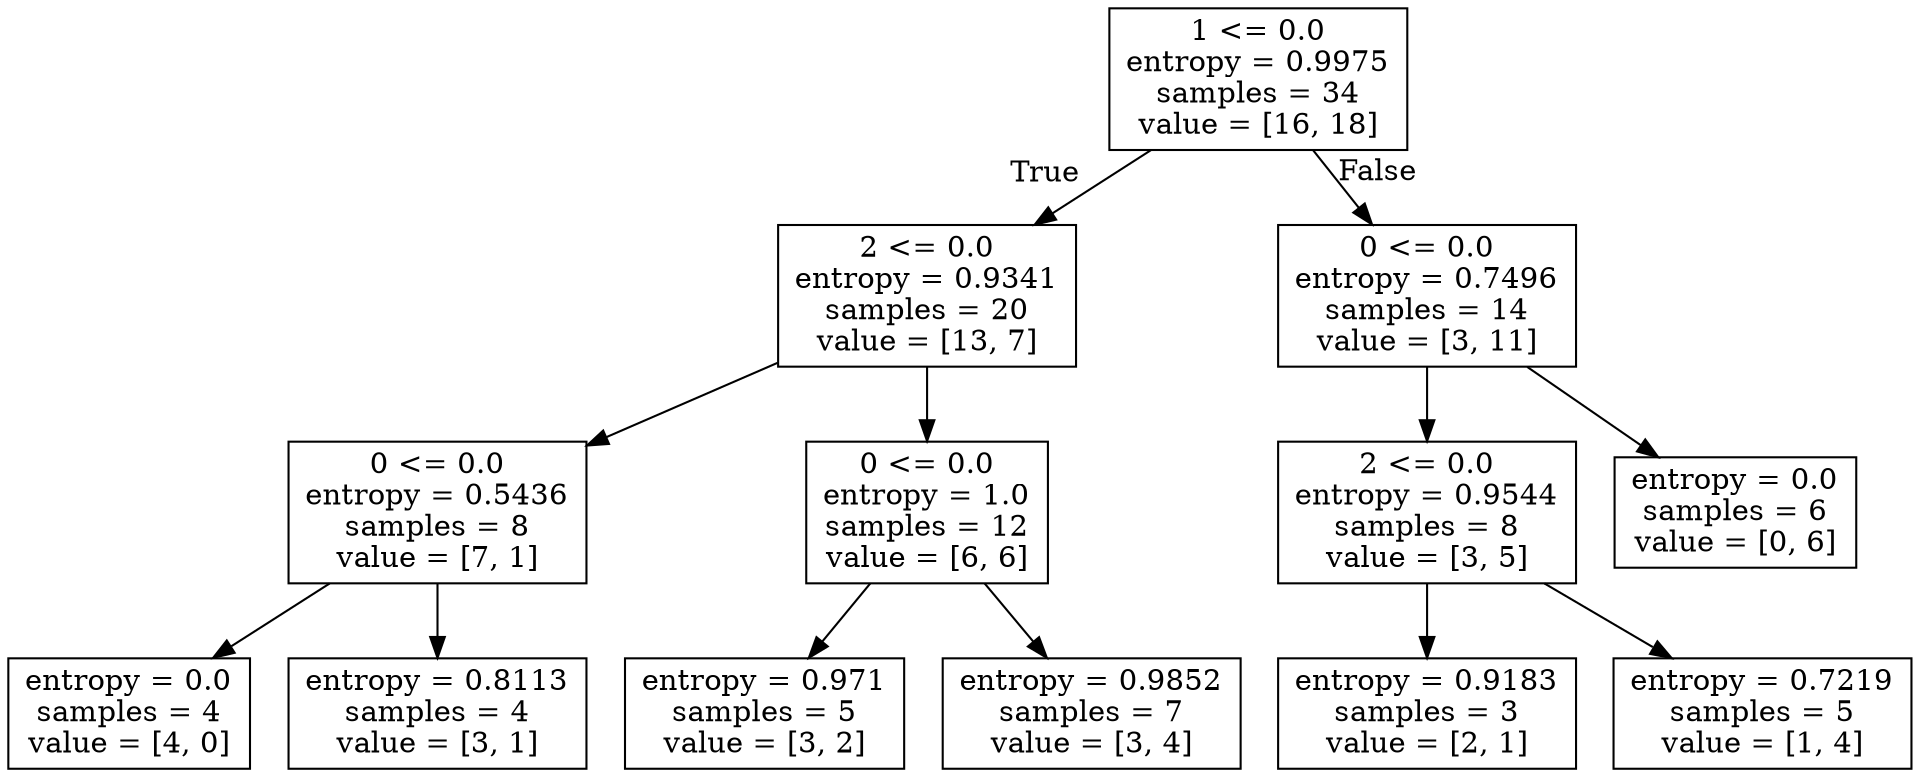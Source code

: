 digraph Tree {
node [shape=box] ;
0 [label="1 <= 0.0\nentropy = 0.9975\nsamples = 34\nvalue = [16, 18]"] ;
1 [label="2 <= 0.0\nentropy = 0.9341\nsamples = 20\nvalue = [13, 7]"] ;
0 -> 1 [labeldistance=2.5, labelangle=45, headlabel="True"] ;
2 [label="0 <= 0.0\nentropy = 0.5436\nsamples = 8\nvalue = [7, 1]"] ;
1 -> 2 ;
3 [label="entropy = 0.0\nsamples = 4\nvalue = [4, 0]"] ;
2 -> 3 ;
4 [label="entropy = 0.8113\nsamples = 4\nvalue = [3, 1]"] ;
2 -> 4 ;
5 [label="0 <= 0.0\nentropy = 1.0\nsamples = 12\nvalue = [6, 6]"] ;
1 -> 5 ;
6 [label="entropy = 0.971\nsamples = 5\nvalue = [3, 2]"] ;
5 -> 6 ;
7 [label="entropy = 0.9852\nsamples = 7\nvalue = [3, 4]"] ;
5 -> 7 ;
8 [label="0 <= 0.0\nentropy = 0.7496\nsamples = 14\nvalue = [3, 11]"] ;
0 -> 8 [labeldistance=2.5, labelangle=-45, headlabel="False"] ;
9 [label="2 <= 0.0\nentropy = 0.9544\nsamples = 8\nvalue = [3, 5]"] ;
8 -> 9 ;
10 [label="entropy = 0.9183\nsamples = 3\nvalue = [2, 1]"] ;
9 -> 10 ;
11 [label="entropy = 0.7219\nsamples = 5\nvalue = [1, 4]"] ;
9 -> 11 ;
12 [label="entropy = 0.0\nsamples = 6\nvalue = [0, 6]"] ;
8 -> 12 ;
}
